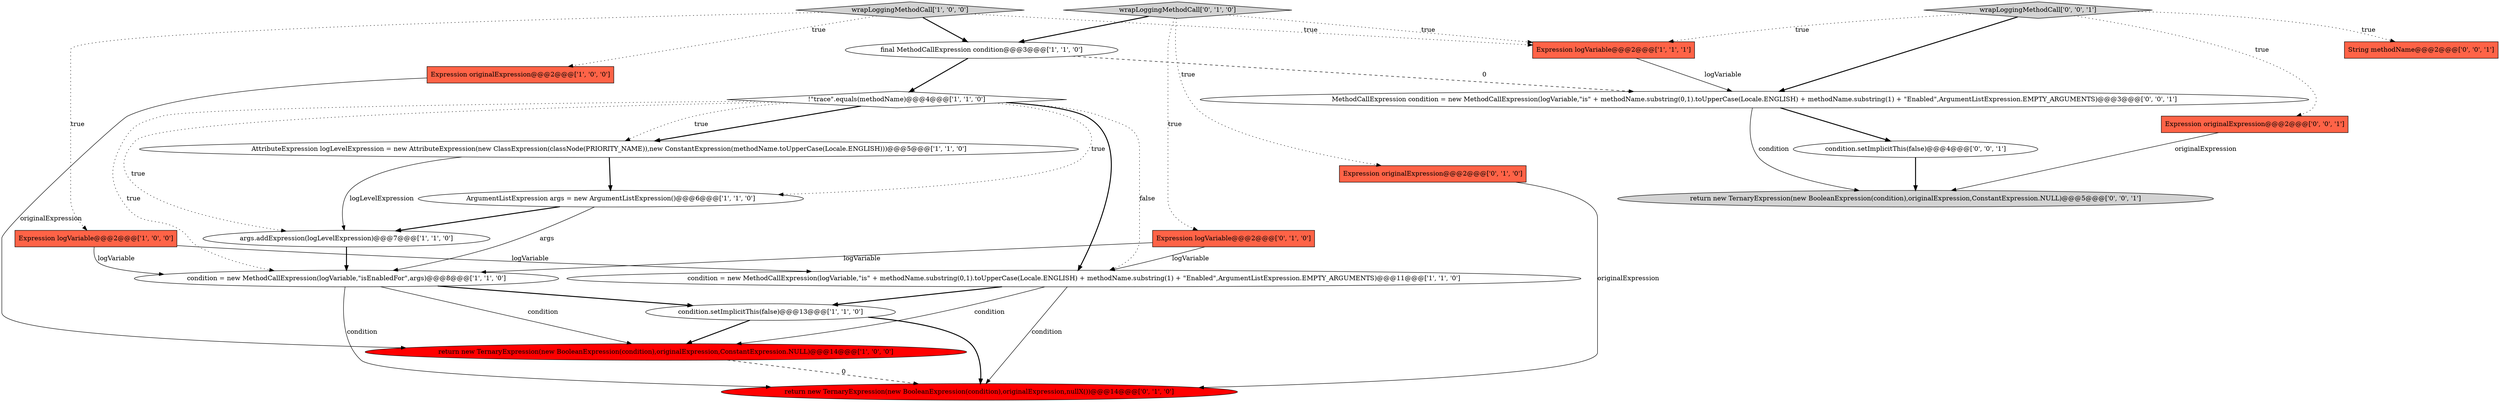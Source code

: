 digraph {
15 [style = filled, label = "return new TernaryExpression(new BooleanExpression(condition),originalExpression,nullX())@@@14@@@['0', '1', '0']", fillcolor = red, shape = ellipse image = "AAA1AAABBB2BBB"];
20 [style = filled, label = "return new TernaryExpression(new BooleanExpression(condition),originalExpression,ConstantExpression.NULL)@@@5@@@['0', '0', '1']", fillcolor = lightgray, shape = ellipse image = "AAA0AAABBB3BBB"];
12 [style = filled, label = "Expression logVariable@@@2@@@['1', '1', '1']", fillcolor = tomato, shape = box image = "AAA0AAABBB1BBB"];
0 [style = filled, label = "condition = new MethodCallExpression(logVariable,\"isEnabledFor\",args)@@@8@@@['1', '1', '0']", fillcolor = white, shape = ellipse image = "AAA0AAABBB1BBB"];
22 [style = filled, label = "condition.setImplicitThis(false)@@@4@@@['0', '0', '1']", fillcolor = white, shape = ellipse image = "AAA0AAABBB3BBB"];
11 [style = filled, label = "condition.setImplicitThis(false)@@@13@@@['1', '1', '0']", fillcolor = white, shape = ellipse image = "AAA0AAABBB1BBB"];
21 [style = filled, label = "wrapLoggingMethodCall['0', '0', '1']", fillcolor = lightgray, shape = diamond image = "AAA0AAABBB3BBB"];
5 [style = filled, label = "Expression originalExpression@@@2@@@['1', '0', '0']", fillcolor = tomato, shape = box image = "AAA0AAABBB1BBB"];
17 [style = filled, label = "Expression originalExpression@@@2@@@['0', '0', '1']", fillcolor = tomato, shape = box image = "AAA0AAABBB3BBB"];
18 [style = filled, label = "String methodName@@@2@@@['0', '0', '1']", fillcolor = tomato, shape = box image = "AAA0AAABBB3BBB"];
10 [style = filled, label = "args.addExpression(logLevelExpression)@@@7@@@['1', '1', '0']", fillcolor = white, shape = ellipse image = "AAA0AAABBB1BBB"];
2 [style = filled, label = "ArgumentListExpression args = new ArgumentListExpression()@@@6@@@['1', '1', '0']", fillcolor = white, shape = ellipse image = "AAA0AAABBB1BBB"];
8 [style = filled, label = "AttributeExpression logLevelExpression = new AttributeExpression(new ClassExpression(classNode(PRIORITY_NAME)),new ConstantExpression(methodName.toUpperCase(Locale.ENGLISH)))@@@5@@@['1', '1', '0']", fillcolor = white, shape = ellipse image = "AAA0AAABBB1BBB"];
6 [style = filled, label = "Expression logVariable@@@2@@@['1', '0', '0']", fillcolor = tomato, shape = box image = "AAA0AAABBB1BBB"];
9 [style = filled, label = "wrapLoggingMethodCall['1', '0', '0']", fillcolor = lightgray, shape = diamond image = "AAA0AAABBB1BBB"];
13 [style = filled, label = "Expression originalExpression@@@2@@@['0', '1', '0']", fillcolor = tomato, shape = box image = "AAA0AAABBB2BBB"];
16 [style = filled, label = "wrapLoggingMethodCall['0', '1', '0']", fillcolor = lightgray, shape = diamond image = "AAA0AAABBB2BBB"];
4 [style = filled, label = "condition = new MethodCallExpression(logVariable,\"is\" + methodName.substring(0,1).toUpperCase(Locale.ENGLISH) + methodName.substring(1) + \"Enabled\",ArgumentListExpression.EMPTY_ARGUMENTS)@@@11@@@['1', '1', '0']", fillcolor = white, shape = ellipse image = "AAA0AAABBB1BBB"];
19 [style = filled, label = "MethodCallExpression condition = new MethodCallExpression(logVariable,\"is\" + methodName.substring(0,1).toUpperCase(Locale.ENGLISH) + methodName.substring(1) + \"Enabled\",ArgumentListExpression.EMPTY_ARGUMENTS)@@@3@@@['0', '0', '1']", fillcolor = white, shape = ellipse image = "AAA0AAABBB3BBB"];
1 [style = filled, label = "!\"trace\".equals(methodName)@@@4@@@['1', '1', '0']", fillcolor = white, shape = diamond image = "AAA0AAABBB1BBB"];
7 [style = filled, label = "final MethodCallExpression condition@@@3@@@['1', '1', '0']", fillcolor = white, shape = ellipse image = "AAA0AAABBB1BBB"];
3 [style = filled, label = "return new TernaryExpression(new BooleanExpression(condition),originalExpression,ConstantExpression.NULL)@@@14@@@['1', '0', '0']", fillcolor = red, shape = ellipse image = "AAA1AAABBB1BBB"];
14 [style = filled, label = "Expression logVariable@@@2@@@['0', '1', '0']", fillcolor = tomato, shape = box image = "AAA0AAABBB2BBB"];
21->12 [style = dotted, label="true"];
1->4 [style = bold, label=""];
9->12 [style = dotted, label="true"];
7->1 [style = bold, label=""];
1->8 [style = bold, label=""];
1->10 [style = dotted, label="true"];
16->12 [style = dotted, label="true"];
21->19 [style = bold, label=""];
0->3 [style = solid, label="condition"];
5->3 [style = solid, label="originalExpression"];
16->13 [style = dotted, label="true"];
21->18 [style = dotted, label="true"];
2->0 [style = solid, label="args"];
0->15 [style = solid, label="condition"];
16->7 [style = bold, label=""];
12->19 [style = solid, label="logVariable"];
6->0 [style = solid, label="logVariable"];
4->15 [style = solid, label="condition"];
0->11 [style = bold, label=""];
21->17 [style = dotted, label="true"];
9->7 [style = bold, label=""];
2->10 [style = bold, label=""];
9->6 [style = dotted, label="true"];
11->15 [style = bold, label=""];
14->4 [style = solid, label="logVariable"];
8->2 [style = bold, label=""];
13->15 [style = solid, label="originalExpression"];
11->3 [style = bold, label=""];
22->20 [style = bold, label=""];
1->4 [style = dotted, label="false"];
7->19 [style = dashed, label="0"];
10->0 [style = bold, label=""];
17->20 [style = solid, label="originalExpression"];
14->0 [style = solid, label="logVariable"];
16->14 [style = dotted, label="true"];
1->8 [style = dotted, label="true"];
19->20 [style = solid, label="condition"];
3->15 [style = dashed, label="0"];
1->0 [style = dotted, label="true"];
4->3 [style = solid, label="condition"];
1->2 [style = dotted, label="true"];
4->11 [style = bold, label=""];
6->4 [style = solid, label="logVariable"];
19->22 [style = bold, label=""];
8->10 [style = solid, label="logLevelExpression"];
9->5 [style = dotted, label="true"];
}
